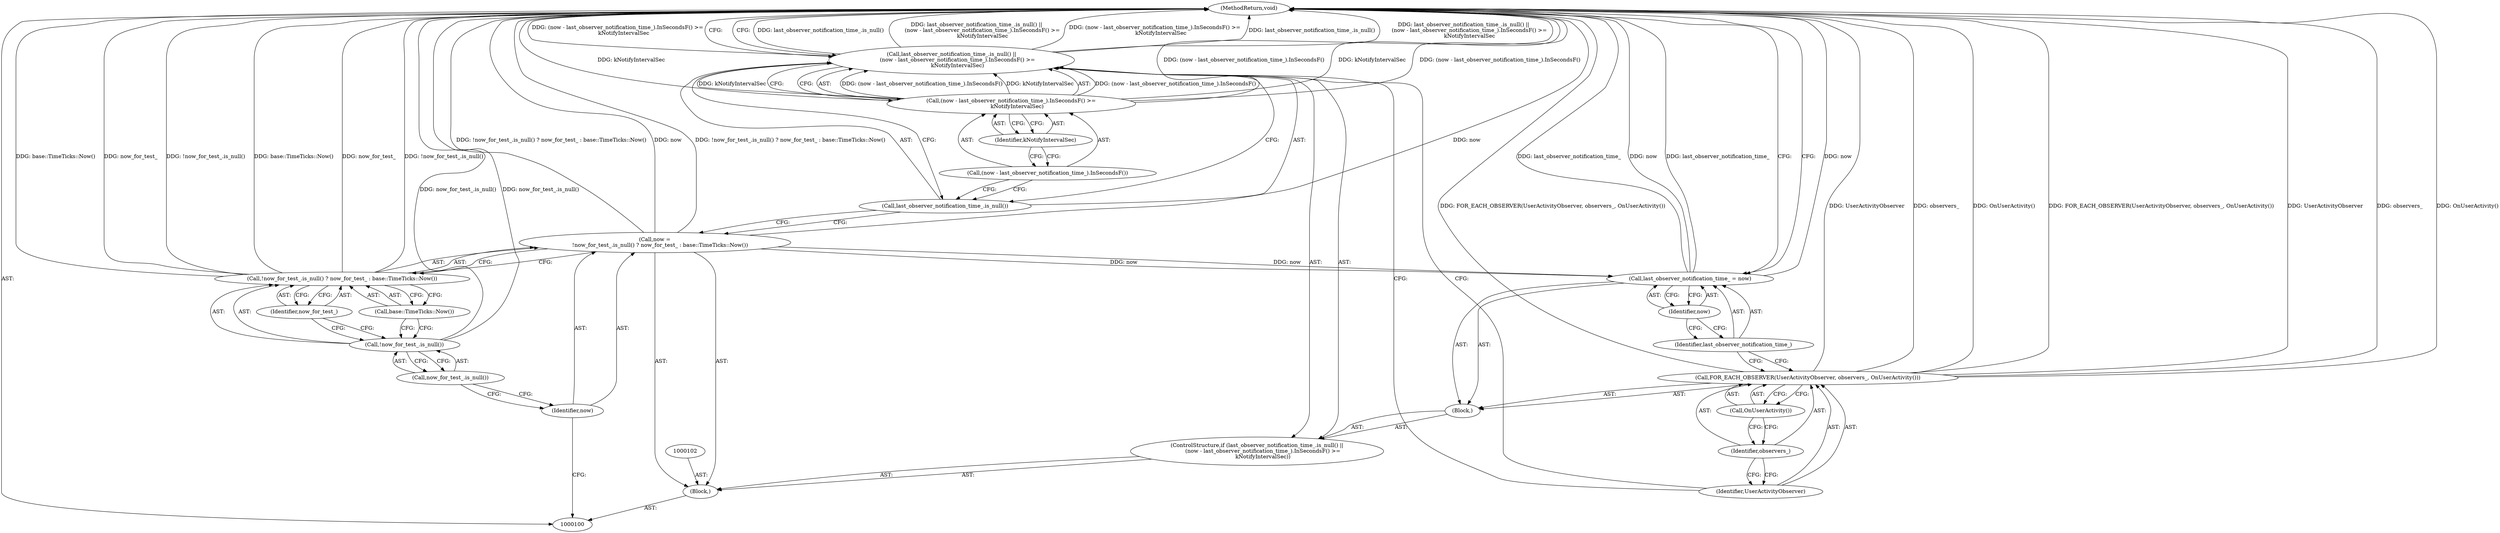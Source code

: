 digraph "0_Chrome_10b688f204a81d8447c83021624220607353552e" {
"1000124" [label="(MethodReturn,void)"];
"1000101" [label="(Block,)"];
"1000103" [label="(Call,now =\n      !now_for_test_.is_null() ? now_for_test_ : base::TimeTicks::Now())"];
"1000104" [label="(Identifier,now)"];
"1000108" [label="(Identifier,now_for_test_)"];
"1000109" [label="(Call,base::TimeTicks::Now())"];
"1000105" [label="(Call,!now_for_test_.is_null() ? now_for_test_ : base::TimeTicks::Now())"];
"1000106" [label="(Call,!now_for_test_.is_null())"];
"1000107" [label="(Call,now_for_test_.is_null())"];
"1000110" [label="(ControlStructure,if (last_observer_notification_time_.is_null() ||\n       (now - last_observer_notification_time_).InSecondsF() >=\n       kNotifyIntervalSec))"];
"1000111" [label="(Call,last_observer_notification_time_.is_null() ||\n       (now - last_observer_notification_time_).InSecondsF() >=\n       kNotifyIntervalSec)"];
"1000112" [label="(Call,last_observer_notification_time_.is_null())"];
"1000113" [label="(Call,(now - last_observer_notification_time_).InSecondsF() >=\n       kNotifyIntervalSec)"];
"1000114" [label="(Call,(now - last_observer_notification_time_).InSecondsF())"];
"1000116" [label="(Block,)"];
"1000115" [label="(Identifier,kNotifyIntervalSec)"];
"1000118" [label="(Identifier,UserActivityObserver)"];
"1000117" [label="(Call,FOR_EACH_OBSERVER(UserActivityObserver, observers_, OnUserActivity()))"];
"1000119" [label="(Identifier,observers_)"];
"1000120" [label="(Call,OnUserActivity())"];
"1000123" [label="(Identifier,now)"];
"1000121" [label="(Call,last_observer_notification_time_ = now)"];
"1000122" [label="(Identifier,last_observer_notification_time_)"];
"1000124" -> "1000100"  [label="AST: "];
"1000124" -> "1000121"  [label="CFG: "];
"1000124" -> "1000111"  [label="CFG: "];
"1000117" -> "1000124"  [label="DDG: FOR_EACH_OBSERVER(UserActivityObserver, observers_, OnUserActivity())"];
"1000117" -> "1000124"  [label="DDG: UserActivityObserver"];
"1000117" -> "1000124"  [label="DDG: observers_"];
"1000117" -> "1000124"  [label="DDG: OnUserActivity()"];
"1000105" -> "1000124"  [label="DDG: now_for_test_"];
"1000105" -> "1000124"  [label="DDG: !now_for_test_.is_null()"];
"1000105" -> "1000124"  [label="DDG: base::TimeTicks::Now()"];
"1000106" -> "1000124"  [label="DDG: now_for_test_.is_null()"];
"1000103" -> "1000124"  [label="DDG: now"];
"1000103" -> "1000124"  [label="DDG: !now_for_test_.is_null() ? now_for_test_ : base::TimeTicks::Now()"];
"1000113" -> "1000124"  [label="DDG: (now - last_observer_notification_time_).InSecondsF()"];
"1000113" -> "1000124"  [label="DDG: kNotifyIntervalSec"];
"1000121" -> "1000124"  [label="DDG: now"];
"1000121" -> "1000124"  [label="DDG: last_observer_notification_time_"];
"1000111" -> "1000124"  [label="DDG: last_observer_notification_time_.is_null()"];
"1000111" -> "1000124"  [label="DDG: last_observer_notification_time_.is_null() ||\n       (now - last_observer_notification_time_).InSecondsF() >=\n       kNotifyIntervalSec"];
"1000111" -> "1000124"  [label="DDG: (now - last_observer_notification_time_).InSecondsF() >=\n       kNotifyIntervalSec"];
"1000101" -> "1000100"  [label="AST: "];
"1000102" -> "1000101"  [label="AST: "];
"1000103" -> "1000101"  [label="AST: "];
"1000110" -> "1000101"  [label="AST: "];
"1000103" -> "1000101"  [label="AST: "];
"1000103" -> "1000105"  [label="CFG: "];
"1000104" -> "1000103"  [label="AST: "];
"1000105" -> "1000103"  [label="AST: "];
"1000112" -> "1000103"  [label="CFG: "];
"1000103" -> "1000124"  [label="DDG: now"];
"1000103" -> "1000124"  [label="DDG: !now_for_test_.is_null() ? now_for_test_ : base::TimeTicks::Now()"];
"1000103" -> "1000121"  [label="DDG: now"];
"1000104" -> "1000103"  [label="AST: "];
"1000104" -> "1000100"  [label="CFG: "];
"1000107" -> "1000104"  [label="CFG: "];
"1000108" -> "1000105"  [label="AST: "];
"1000108" -> "1000106"  [label="CFG: "];
"1000105" -> "1000108"  [label="CFG: "];
"1000109" -> "1000105"  [label="AST: "];
"1000109" -> "1000106"  [label="CFG: "];
"1000105" -> "1000109"  [label="CFG: "];
"1000105" -> "1000103"  [label="AST: "];
"1000105" -> "1000108"  [label="CFG: "];
"1000105" -> "1000109"  [label="CFG: "];
"1000106" -> "1000105"  [label="AST: "];
"1000108" -> "1000105"  [label="AST: "];
"1000109" -> "1000105"  [label="AST: "];
"1000103" -> "1000105"  [label="CFG: "];
"1000105" -> "1000124"  [label="DDG: now_for_test_"];
"1000105" -> "1000124"  [label="DDG: !now_for_test_.is_null()"];
"1000105" -> "1000124"  [label="DDG: base::TimeTicks::Now()"];
"1000106" -> "1000105"  [label="AST: "];
"1000106" -> "1000107"  [label="CFG: "];
"1000107" -> "1000106"  [label="AST: "];
"1000108" -> "1000106"  [label="CFG: "];
"1000109" -> "1000106"  [label="CFG: "];
"1000106" -> "1000124"  [label="DDG: now_for_test_.is_null()"];
"1000107" -> "1000106"  [label="AST: "];
"1000107" -> "1000104"  [label="CFG: "];
"1000106" -> "1000107"  [label="CFG: "];
"1000110" -> "1000101"  [label="AST: "];
"1000111" -> "1000110"  [label="AST: "];
"1000116" -> "1000110"  [label="AST: "];
"1000111" -> "1000110"  [label="AST: "];
"1000111" -> "1000112"  [label="CFG: "];
"1000111" -> "1000113"  [label="CFG: "];
"1000112" -> "1000111"  [label="AST: "];
"1000113" -> "1000111"  [label="AST: "];
"1000118" -> "1000111"  [label="CFG: "];
"1000124" -> "1000111"  [label="CFG: "];
"1000111" -> "1000124"  [label="DDG: last_observer_notification_time_.is_null()"];
"1000111" -> "1000124"  [label="DDG: last_observer_notification_time_.is_null() ||\n       (now - last_observer_notification_time_).InSecondsF() >=\n       kNotifyIntervalSec"];
"1000111" -> "1000124"  [label="DDG: (now - last_observer_notification_time_).InSecondsF() >=\n       kNotifyIntervalSec"];
"1000113" -> "1000111"  [label="DDG: (now - last_observer_notification_time_).InSecondsF()"];
"1000113" -> "1000111"  [label="DDG: kNotifyIntervalSec"];
"1000112" -> "1000111"  [label="AST: "];
"1000112" -> "1000103"  [label="CFG: "];
"1000114" -> "1000112"  [label="CFG: "];
"1000111" -> "1000112"  [label="CFG: "];
"1000113" -> "1000111"  [label="AST: "];
"1000113" -> "1000115"  [label="CFG: "];
"1000114" -> "1000113"  [label="AST: "];
"1000115" -> "1000113"  [label="AST: "];
"1000111" -> "1000113"  [label="CFG: "];
"1000113" -> "1000124"  [label="DDG: (now - last_observer_notification_time_).InSecondsF()"];
"1000113" -> "1000124"  [label="DDG: kNotifyIntervalSec"];
"1000113" -> "1000111"  [label="DDG: (now - last_observer_notification_time_).InSecondsF()"];
"1000113" -> "1000111"  [label="DDG: kNotifyIntervalSec"];
"1000114" -> "1000113"  [label="AST: "];
"1000114" -> "1000112"  [label="CFG: "];
"1000115" -> "1000114"  [label="CFG: "];
"1000116" -> "1000110"  [label="AST: "];
"1000117" -> "1000116"  [label="AST: "];
"1000121" -> "1000116"  [label="AST: "];
"1000115" -> "1000113"  [label="AST: "];
"1000115" -> "1000114"  [label="CFG: "];
"1000113" -> "1000115"  [label="CFG: "];
"1000118" -> "1000117"  [label="AST: "];
"1000118" -> "1000111"  [label="CFG: "];
"1000119" -> "1000118"  [label="CFG: "];
"1000117" -> "1000116"  [label="AST: "];
"1000117" -> "1000120"  [label="CFG: "];
"1000118" -> "1000117"  [label="AST: "];
"1000119" -> "1000117"  [label="AST: "];
"1000120" -> "1000117"  [label="AST: "];
"1000122" -> "1000117"  [label="CFG: "];
"1000117" -> "1000124"  [label="DDG: FOR_EACH_OBSERVER(UserActivityObserver, observers_, OnUserActivity())"];
"1000117" -> "1000124"  [label="DDG: UserActivityObserver"];
"1000117" -> "1000124"  [label="DDG: observers_"];
"1000117" -> "1000124"  [label="DDG: OnUserActivity()"];
"1000119" -> "1000117"  [label="AST: "];
"1000119" -> "1000118"  [label="CFG: "];
"1000120" -> "1000119"  [label="CFG: "];
"1000120" -> "1000117"  [label="AST: "];
"1000120" -> "1000119"  [label="CFG: "];
"1000117" -> "1000120"  [label="CFG: "];
"1000123" -> "1000121"  [label="AST: "];
"1000123" -> "1000122"  [label="CFG: "];
"1000121" -> "1000123"  [label="CFG: "];
"1000121" -> "1000116"  [label="AST: "];
"1000121" -> "1000123"  [label="CFG: "];
"1000122" -> "1000121"  [label="AST: "];
"1000123" -> "1000121"  [label="AST: "];
"1000124" -> "1000121"  [label="CFG: "];
"1000121" -> "1000124"  [label="DDG: now"];
"1000121" -> "1000124"  [label="DDG: last_observer_notification_time_"];
"1000103" -> "1000121"  [label="DDG: now"];
"1000122" -> "1000121"  [label="AST: "];
"1000122" -> "1000117"  [label="CFG: "];
"1000123" -> "1000122"  [label="CFG: "];
}

